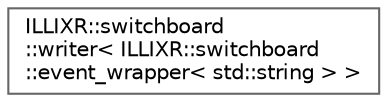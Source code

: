 digraph "Graphical Class Hierarchy"
{
 // LATEX_PDF_SIZE
  bgcolor="transparent";
  edge [fontname=Helvetica,fontsize=10,labelfontname=Helvetica,labelfontsize=10];
  node [fontname=Helvetica,fontsize=10,shape=box,height=0.2,width=0.4];
  rankdir="LR";
  Node0 [id="Node000000",label="ILLIXR::switchboard\l::writer\< ILLIXR::switchboard\l::event_wrapper\< std::string \> \>",height=0.2,width=0.4,color="grey40", fillcolor="white", style="filled",URL="$classILLIXR_1_1switchboard_1_1writer.html",tooltip=" "];
}
